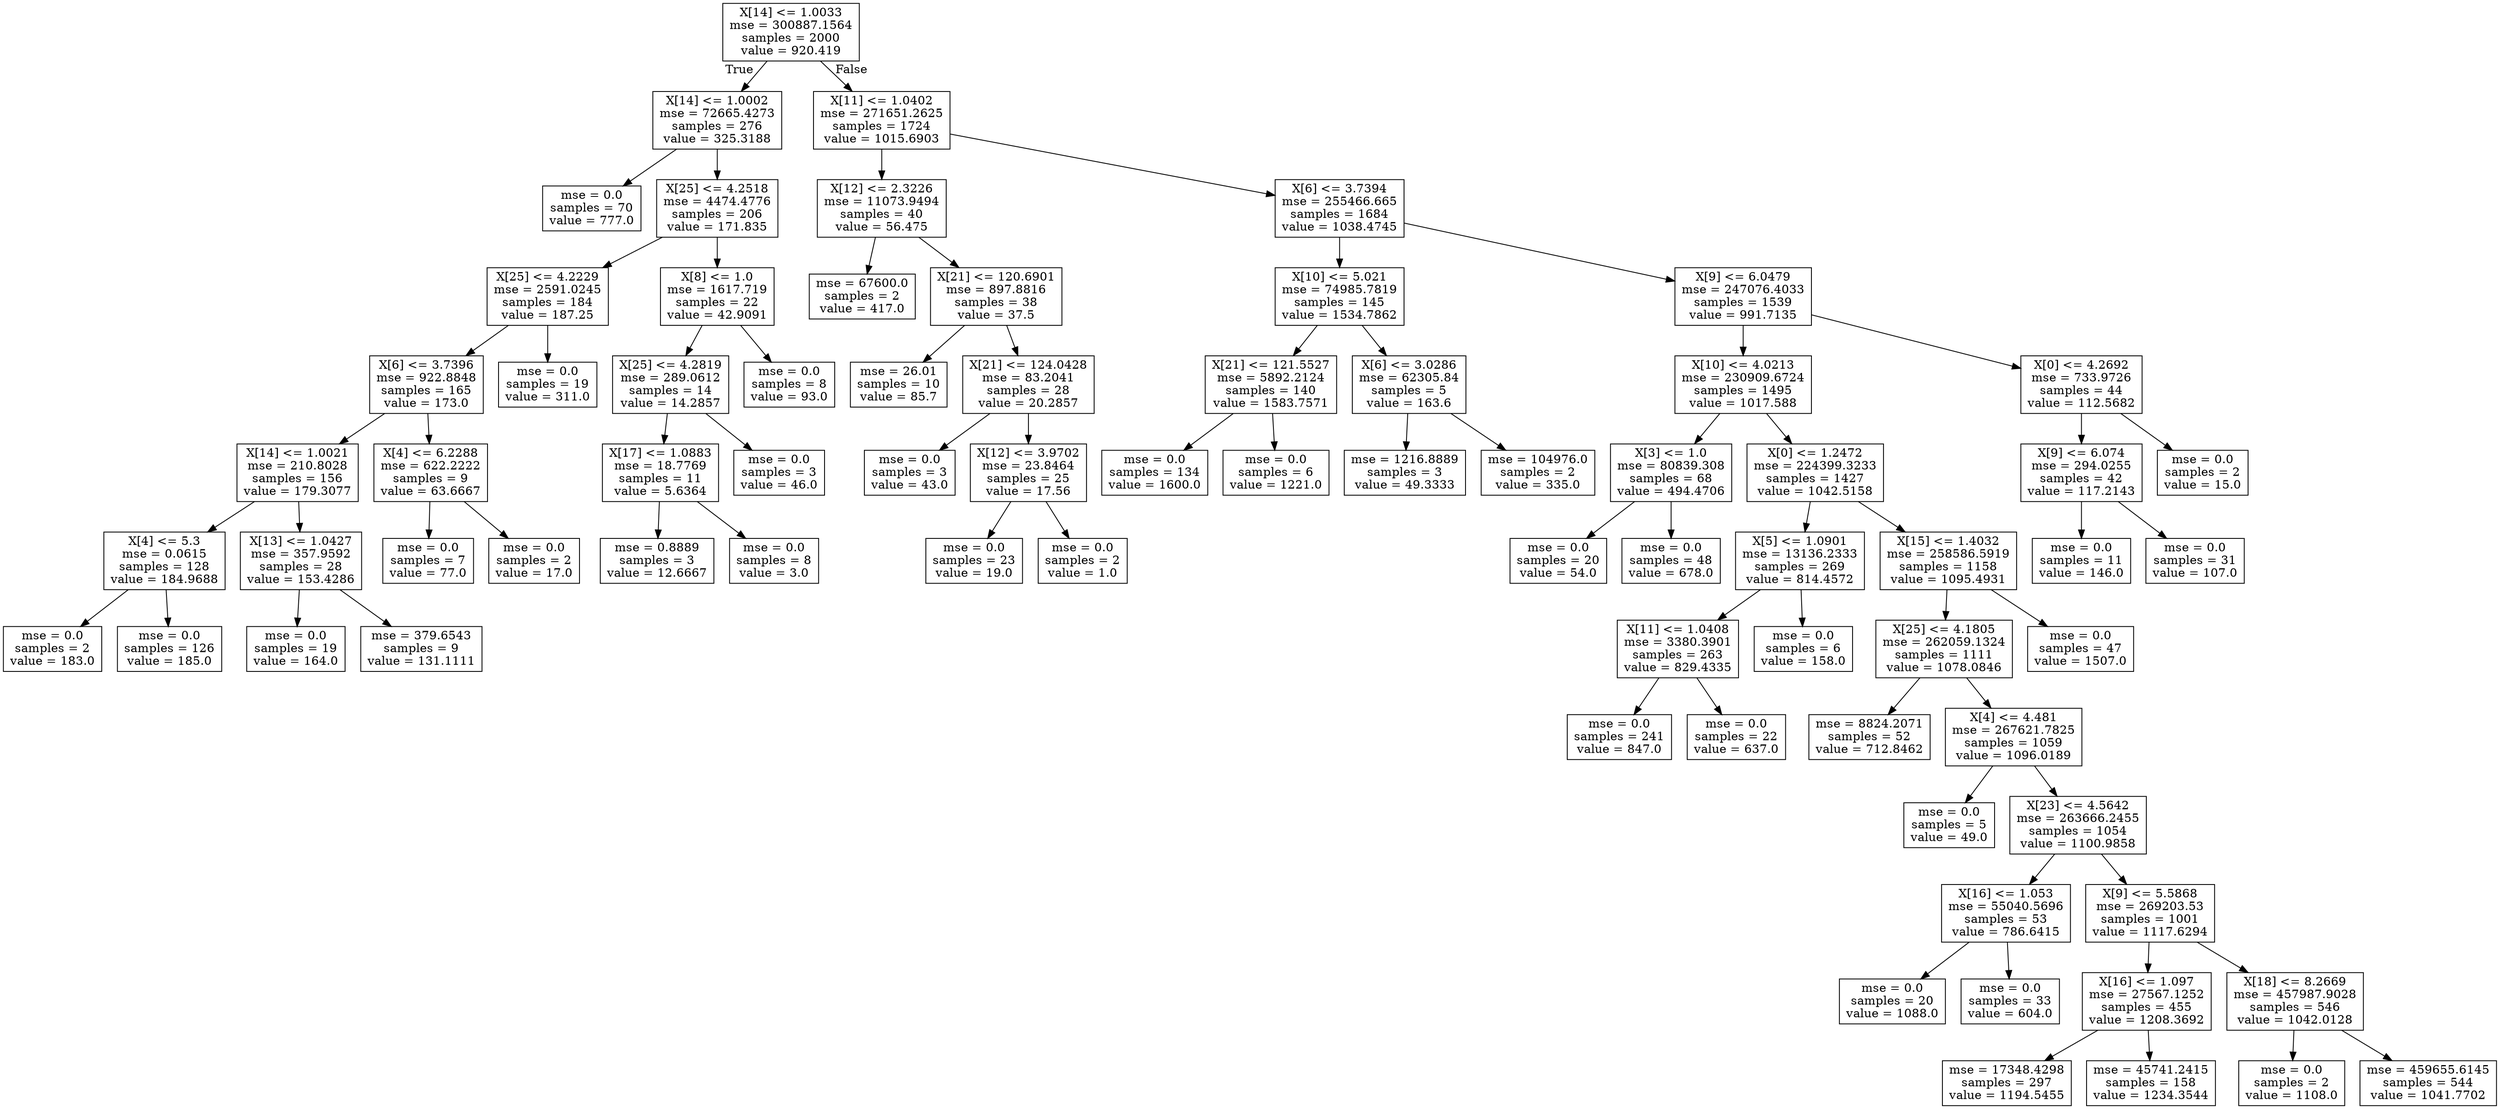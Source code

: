 digraph Tree {
node [shape=box] ;
0 [label="X[14] <= 1.0033\nmse = 300887.1564\nsamples = 2000\nvalue = 920.419"] ;
1 [label="X[14] <= 1.0002\nmse = 72665.4273\nsamples = 276\nvalue = 325.3188"] ;
0 -> 1 [labeldistance=2.5, labelangle=45, headlabel="True"] ;
2 [label="mse = 0.0\nsamples = 70\nvalue = 777.0"] ;
1 -> 2 ;
3 [label="X[25] <= 4.2518\nmse = 4474.4776\nsamples = 206\nvalue = 171.835"] ;
1 -> 3 ;
4 [label="X[25] <= 4.2229\nmse = 2591.0245\nsamples = 184\nvalue = 187.25"] ;
3 -> 4 ;
5 [label="X[6] <= 3.7396\nmse = 922.8848\nsamples = 165\nvalue = 173.0"] ;
4 -> 5 ;
6 [label="X[14] <= 1.0021\nmse = 210.8028\nsamples = 156\nvalue = 179.3077"] ;
5 -> 6 ;
7 [label="X[4] <= 5.3\nmse = 0.0615\nsamples = 128\nvalue = 184.9688"] ;
6 -> 7 ;
8 [label="mse = 0.0\nsamples = 2\nvalue = 183.0"] ;
7 -> 8 ;
9 [label="mse = 0.0\nsamples = 126\nvalue = 185.0"] ;
7 -> 9 ;
10 [label="X[13] <= 1.0427\nmse = 357.9592\nsamples = 28\nvalue = 153.4286"] ;
6 -> 10 ;
11 [label="mse = 0.0\nsamples = 19\nvalue = 164.0"] ;
10 -> 11 ;
12 [label="mse = 379.6543\nsamples = 9\nvalue = 131.1111"] ;
10 -> 12 ;
13 [label="X[4] <= 6.2288\nmse = 622.2222\nsamples = 9\nvalue = 63.6667"] ;
5 -> 13 ;
14 [label="mse = 0.0\nsamples = 7\nvalue = 77.0"] ;
13 -> 14 ;
15 [label="mse = 0.0\nsamples = 2\nvalue = 17.0"] ;
13 -> 15 ;
16 [label="mse = 0.0\nsamples = 19\nvalue = 311.0"] ;
4 -> 16 ;
17 [label="X[8] <= 1.0\nmse = 1617.719\nsamples = 22\nvalue = 42.9091"] ;
3 -> 17 ;
18 [label="X[25] <= 4.2819\nmse = 289.0612\nsamples = 14\nvalue = 14.2857"] ;
17 -> 18 ;
19 [label="X[17] <= 1.0883\nmse = 18.7769\nsamples = 11\nvalue = 5.6364"] ;
18 -> 19 ;
20 [label="mse = 0.8889\nsamples = 3\nvalue = 12.6667"] ;
19 -> 20 ;
21 [label="mse = 0.0\nsamples = 8\nvalue = 3.0"] ;
19 -> 21 ;
22 [label="mse = 0.0\nsamples = 3\nvalue = 46.0"] ;
18 -> 22 ;
23 [label="mse = 0.0\nsamples = 8\nvalue = 93.0"] ;
17 -> 23 ;
24 [label="X[11] <= 1.0402\nmse = 271651.2625\nsamples = 1724\nvalue = 1015.6903"] ;
0 -> 24 [labeldistance=2.5, labelangle=-45, headlabel="False"] ;
25 [label="X[12] <= 2.3226\nmse = 11073.9494\nsamples = 40\nvalue = 56.475"] ;
24 -> 25 ;
26 [label="mse = 67600.0\nsamples = 2\nvalue = 417.0"] ;
25 -> 26 ;
27 [label="X[21] <= 120.6901\nmse = 897.8816\nsamples = 38\nvalue = 37.5"] ;
25 -> 27 ;
28 [label="mse = 26.01\nsamples = 10\nvalue = 85.7"] ;
27 -> 28 ;
29 [label="X[21] <= 124.0428\nmse = 83.2041\nsamples = 28\nvalue = 20.2857"] ;
27 -> 29 ;
30 [label="mse = 0.0\nsamples = 3\nvalue = 43.0"] ;
29 -> 30 ;
31 [label="X[12] <= 3.9702\nmse = 23.8464\nsamples = 25\nvalue = 17.56"] ;
29 -> 31 ;
32 [label="mse = 0.0\nsamples = 23\nvalue = 19.0"] ;
31 -> 32 ;
33 [label="mse = 0.0\nsamples = 2\nvalue = 1.0"] ;
31 -> 33 ;
34 [label="X[6] <= 3.7394\nmse = 255466.665\nsamples = 1684\nvalue = 1038.4745"] ;
24 -> 34 ;
35 [label="X[10] <= 5.021\nmse = 74985.7819\nsamples = 145\nvalue = 1534.7862"] ;
34 -> 35 ;
36 [label="X[21] <= 121.5527\nmse = 5892.2124\nsamples = 140\nvalue = 1583.7571"] ;
35 -> 36 ;
37 [label="mse = 0.0\nsamples = 134\nvalue = 1600.0"] ;
36 -> 37 ;
38 [label="mse = 0.0\nsamples = 6\nvalue = 1221.0"] ;
36 -> 38 ;
39 [label="X[6] <= 3.0286\nmse = 62305.84\nsamples = 5\nvalue = 163.6"] ;
35 -> 39 ;
40 [label="mse = 1216.8889\nsamples = 3\nvalue = 49.3333"] ;
39 -> 40 ;
41 [label="mse = 104976.0\nsamples = 2\nvalue = 335.0"] ;
39 -> 41 ;
42 [label="X[9] <= 6.0479\nmse = 247076.4033\nsamples = 1539\nvalue = 991.7135"] ;
34 -> 42 ;
43 [label="X[10] <= 4.0213\nmse = 230909.6724\nsamples = 1495\nvalue = 1017.588"] ;
42 -> 43 ;
44 [label="X[3] <= 1.0\nmse = 80839.308\nsamples = 68\nvalue = 494.4706"] ;
43 -> 44 ;
45 [label="mse = 0.0\nsamples = 20\nvalue = 54.0"] ;
44 -> 45 ;
46 [label="mse = 0.0\nsamples = 48\nvalue = 678.0"] ;
44 -> 46 ;
47 [label="X[0] <= 1.2472\nmse = 224399.3233\nsamples = 1427\nvalue = 1042.5158"] ;
43 -> 47 ;
48 [label="X[5] <= 1.0901\nmse = 13136.2333\nsamples = 269\nvalue = 814.4572"] ;
47 -> 48 ;
49 [label="X[11] <= 1.0408\nmse = 3380.3901\nsamples = 263\nvalue = 829.4335"] ;
48 -> 49 ;
50 [label="mse = 0.0\nsamples = 241\nvalue = 847.0"] ;
49 -> 50 ;
51 [label="mse = 0.0\nsamples = 22\nvalue = 637.0"] ;
49 -> 51 ;
52 [label="mse = 0.0\nsamples = 6\nvalue = 158.0"] ;
48 -> 52 ;
53 [label="X[15] <= 1.4032\nmse = 258586.5919\nsamples = 1158\nvalue = 1095.4931"] ;
47 -> 53 ;
54 [label="X[25] <= 4.1805\nmse = 262059.1324\nsamples = 1111\nvalue = 1078.0846"] ;
53 -> 54 ;
55 [label="mse = 8824.2071\nsamples = 52\nvalue = 712.8462"] ;
54 -> 55 ;
56 [label="X[4] <= 4.481\nmse = 267621.7825\nsamples = 1059\nvalue = 1096.0189"] ;
54 -> 56 ;
57 [label="mse = 0.0\nsamples = 5\nvalue = 49.0"] ;
56 -> 57 ;
58 [label="X[23] <= 4.5642\nmse = 263666.2455\nsamples = 1054\nvalue = 1100.9858"] ;
56 -> 58 ;
59 [label="X[16] <= 1.053\nmse = 55040.5696\nsamples = 53\nvalue = 786.6415"] ;
58 -> 59 ;
60 [label="mse = 0.0\nsamples = 20\nvalue = 1088.0"] ;
59 -> 60 ;
61 [label="mse = 0.0\nsamples = 33\nvalue = 604.0"] ;
59 -> 61 ;
62 [label="X[9] <= 5.5868\nmse = 269203.53\nsamples = 1001\nvalue = 1117.6294"] ;
58 -> 62 ;
63 [label="X[16] <= 1.097\nmse = 27567.1252\nsamples = 455\nvalue = 1208.3692"] ;
62 -> 63 ;
64 [label="mse = 17348.4298\nsamples = 297\nvalue = 1194.5455"] ;
63 -> 64 ;
65 [label="mse = 45741.2415\nsamples = 158\nvalue = 1234.3544"] ;
63 -> 65 ;
66 [label="X[18] <= 8.2669\nmse = 457987.9028\nsamples = 546\nvalue = 1042.0128"] ;
62 -> 66 ;
67 [label="mse = 0.0\nsamples = 2\nvalue = 1108.0"] ;
66 -> 67 ;
68 [label="mse = 459655.6145\nsamples = 544\nvalue = 1041.7702"] ;
66 -> 68 ;
69 [label="mse = 0.0\nsamples = 47\nvalue = 1507.0"] ;
53 -> 69 ;
70 [label="X[0] <= 4.2692\nmse = 733.9726\nsamples = 44\nvalue = 112.5682"] ;
42 -> 70 ;
71 [label="X[9] <= 6.074\nmse = 294.0255\nsamples = 42\nvalue = 117.2143"] ;
70 -> 71 ;
72 [label="mse = 0.0\nsamples = 11\nvalue = 146.0"] ;
71 -> 72 ;
73 [label="mse = 0.0\nsamples = 31\nvalue = 107.0"] ;
71 -> 73 ;
74 [label="mse = 0.0\nsamples = 2\nvalue = 15.0"] ;
70 -> 74 ;
}
